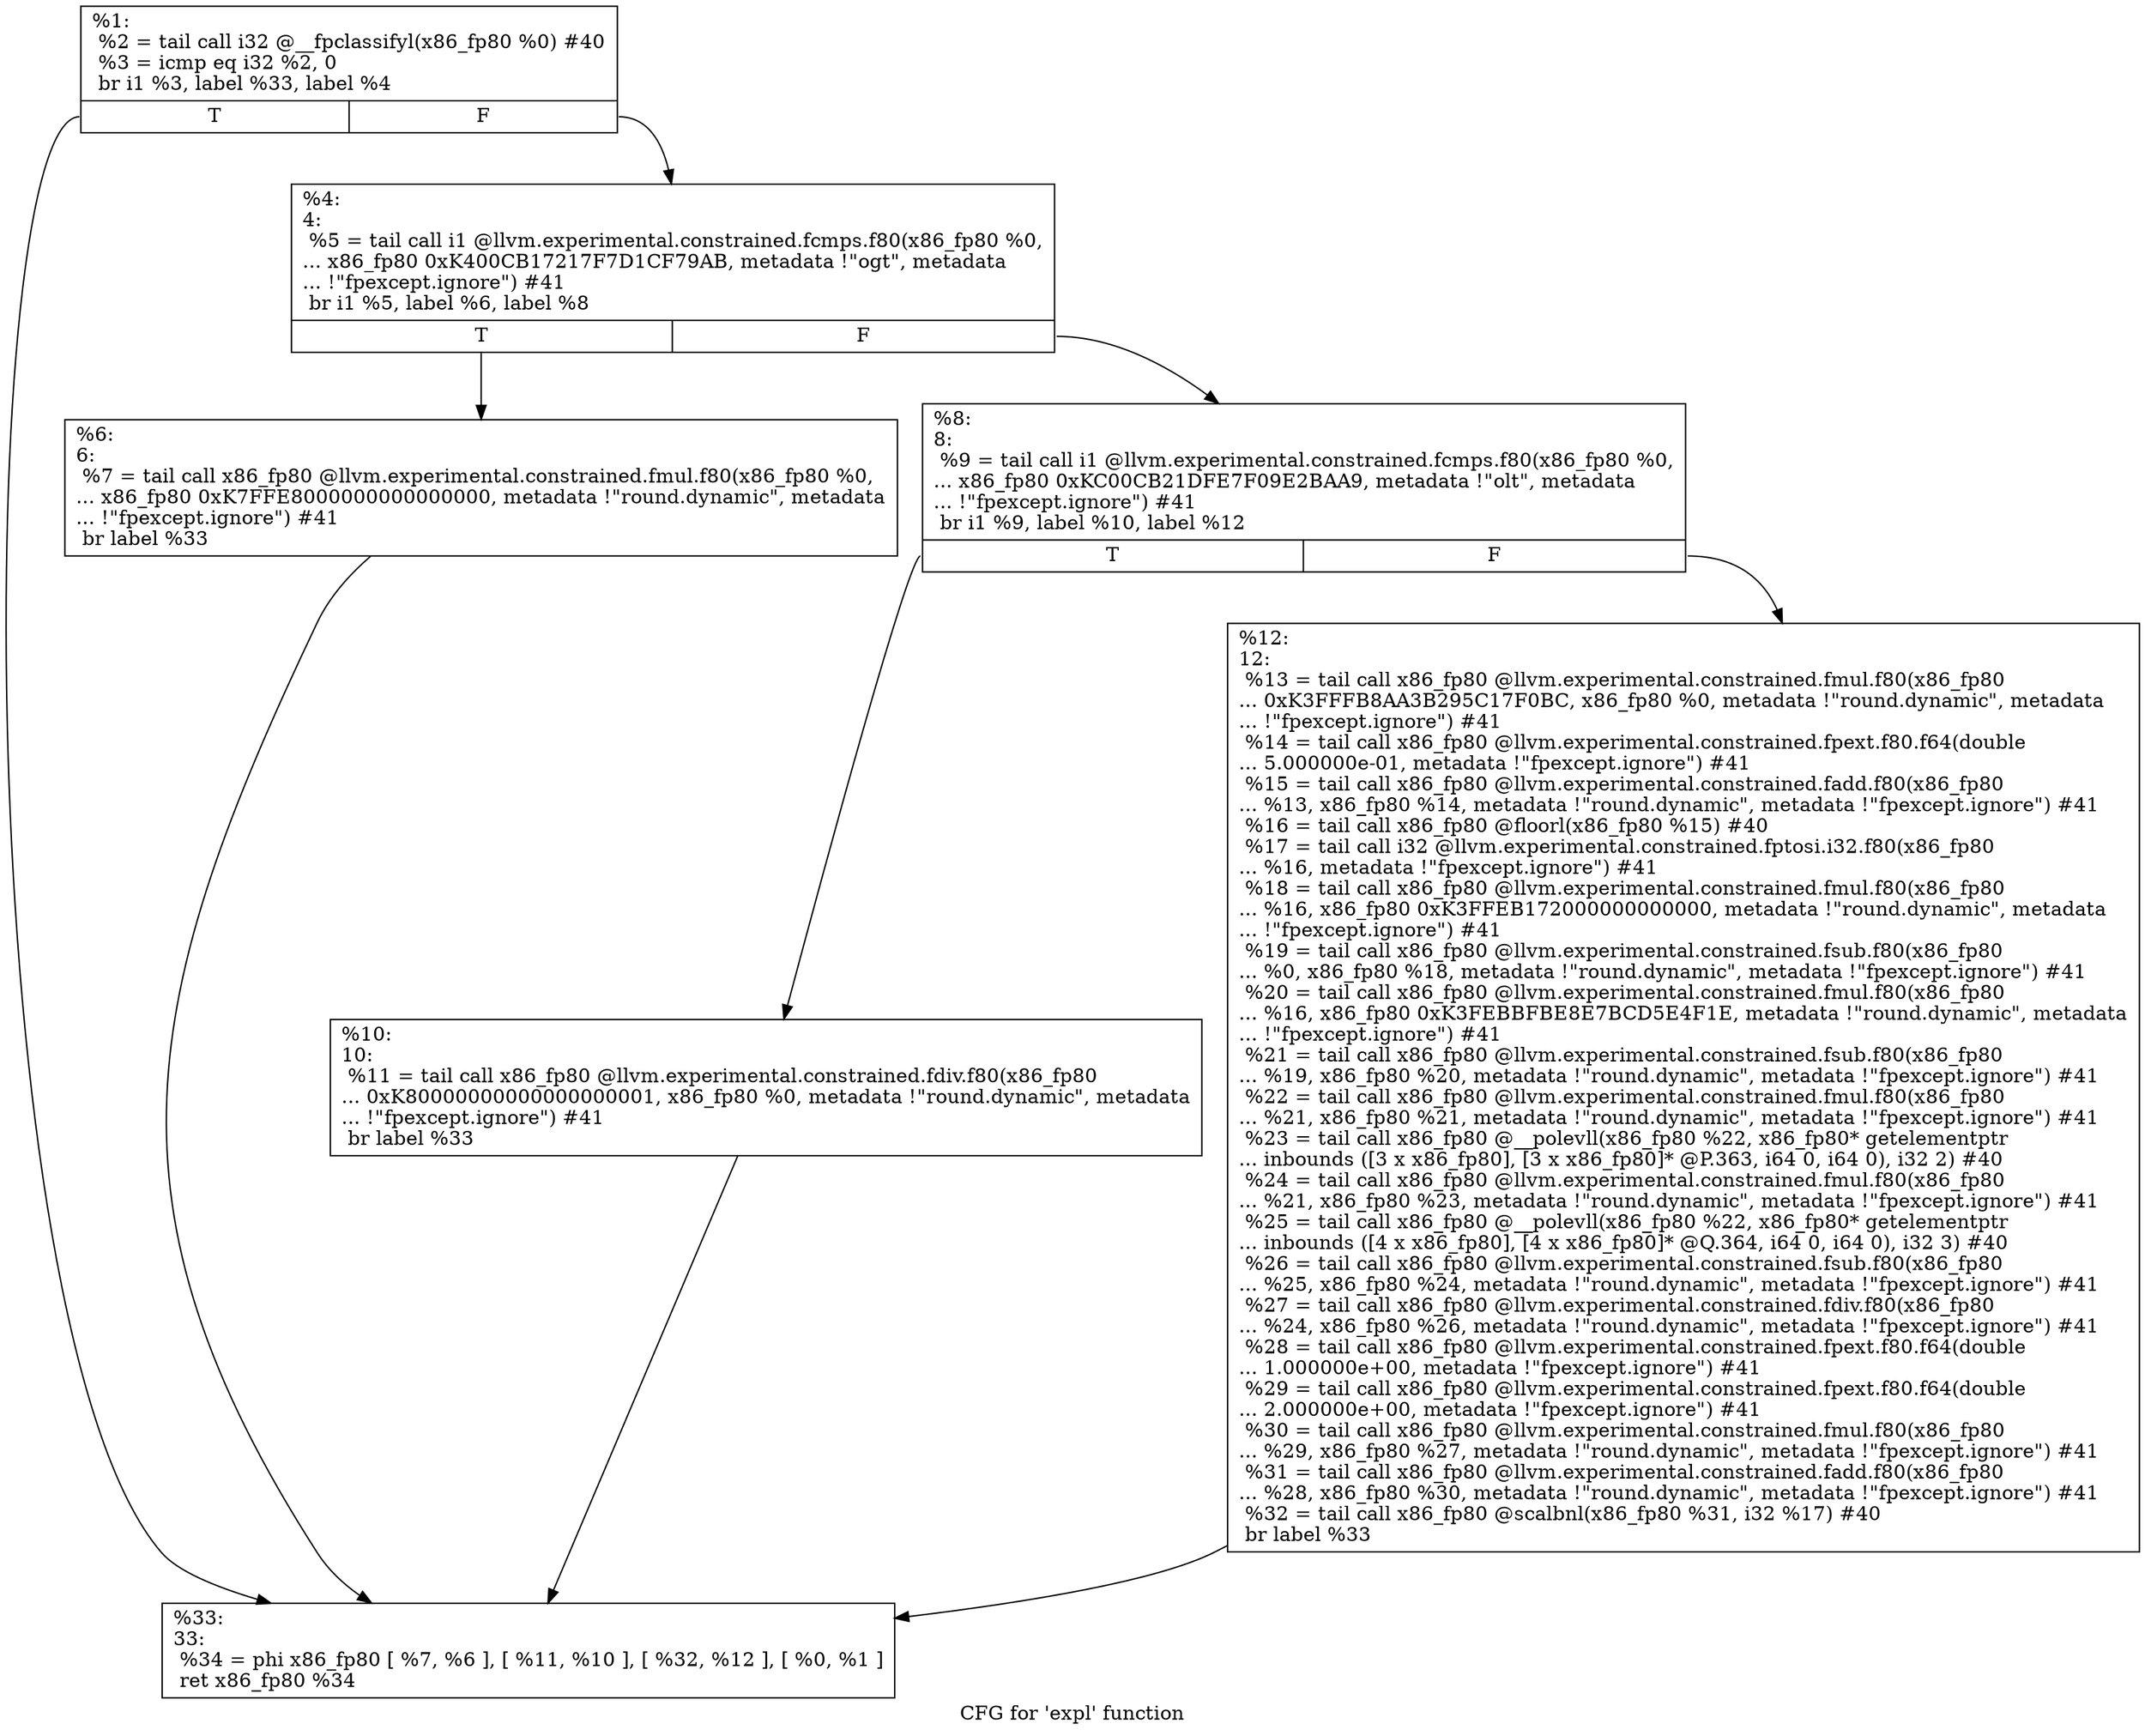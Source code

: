 digraph "CFG for 'expl' function" {
	label="CFG for 'expl' function";

	Node0x1b00040 [shape=record,label="{%1:\l  %2 = tail call i32 @__fpclassifyl(x86_fp80 %0) #40\l  %3 = icmp eq i32 %2, 0\l  br i1 %3, label %33, label %4\l|{<s0>T|<s1>F}}"];
	Node0x1b00040:s0 -> Node0x1b00220;
	Node0x1b00040:s1 -> Node0x1b00090;
	Node0x1b00090 [shape=record,label="{%4:\l4:                                                \l  %5 = tail call i1 @llvm.experimental.constrained.fcmps.f80(x86_fp80 %0,\l... x86_fp80 0xK400CB17217F7D1CF79AB, metadata !\"ogt\", metadata\l... !\"fpexcept.ignore\") #41\l  br i1 %5, label %6, label %8\l|{<s0>T|<s1>F}}"];
	Node0x1b00090:s0 -> Node0x1b000e0;
	Node0x1b00090:s1 -> Node0x1b00130;
	Node0x1b000e0 [shape=record,label="{%6:\l6:                                                \l  %7 = tail call x86_fp80 @llvm.experimental.constrained.fmul.f80(x86_fp80 %0,\l... x86_fp80 0xK7FFE8000000000000000, metadata !\"round.dynamic\", metadata\l... !\"fpexcept.ignore\") #41\l  br label %33\l}"];
	Node0x1b000e0 -> Node0x1b00220;
	Node0x1b00130 [shape=record,label="{%8:\l8:                                                \l  %9 = tail call i1 @llvm.experimental.constrained.fcmps.f80(x86_fp80 %0,\l... x86_fp80 0xKC00CB21DFE7F09E2BAA9, metadata !\"olt\", metadata\l... !\"fpexcept.ignore\") #41\l  br i1 %9, label %10, label %12\l|{<s0>T|<s1>F}}"];
	Node0x1b00130:s0 -> Node0x1b00180;
	Node0x1b00130:s1 -> Node0x1b001d0;
	Node0x1b00180 [shape=record,label="{%10:\l10:                                               \l  %11 = tail call x86_fp80 @llvm.experimental.constrained.fdiv.f80(x86_fp80\l... 0xK80000000000000000001, x86_fp80 %0, metadata !\"round.dynamic\", metadata\l... !\"fpexcept.ignore\") #41\l  br label %33\l}"];
	Node0x1b00180 -> Node0x1b00220;
	Node0x1b001d0 [shape=record,label="{%12:\l12:                                               \l  %13 = tail call x86_fp80 @llvm.experimental.constrained.fmul.f80(x86_fp80\l... 0xK3FFFB8AA3B295C17F0BC, x86_fp80 %0, metadata !\"round.dynamic\", metadata\l... !\"fpexcept.ignore\") #41\l  %14 = tail call x86_fp80 @llvm.experimental.constrained.fpext.f80.f64(double\l... 5.000000e-01, metadata !\"fpexcept.ignore\") #41\l  %15 = tail call x86_fp80 @llvm.experimental.constrained.fadd.f80(x86_fp80\l... %13, x86_fp80 %14, metadata !\"round.dynamic\", metadata !\"fpexcept.ignore\") #41\l  %16 = tail call x86_fp80 @floorl(x86_fp80 %15) #40\l  %17 = tail call i32 @llvm.experimental.constrained.fptosi.i32.f80(x86_fp80\l... %16, metadata !\"fpexcept.ignore\") #41\l  %18 = tail call x86_fp80 @llvm.experimental.constrained.fmul.f80(x86_fp80\l... %16, x86_fp80 0xK3FFEB172000000000000, metadata !\"round.dynamic\", metadata\l... !\"fpexcept.ignore\") #41\l  %19 = tail call x86_fp80 @llvm.experimental.constrained.fsub.f80(x86_fp80\l... %0, x86_fp80 %18, metadata !\"round.dynamic\", metadata !\"fpexcept.ignore\") #41\l  %20 = tail call x86_fp80 @llvm.experimental.constrained.fmul.f80(x86_fp80\l... %16, x86_fp80 0xK3FEBBFBE8E7BCD5E4F1E, metadata !\"round.dynamic\", metadata\l... !\"fpexcept.ignore\") #41\l  %21 = tail call x86_fp80 @llvm.experimental.constrained.fsub.f80(x86_fp80\l... %19, x86_fp80 %20, metadata !\"round.dynamic\", metadata !\"fpexcept.ignore\") #41\l  %22 = tail call x86_fp80 @llvm.experimental.constrained.fmul.f80(x86_fp80\l... %21, x86_fp80 %21, metadata !\"round.dynamic\", metadata !\"fpexcept.ignore\") #41\l  %23 = tail call x86_fp80 @__polevll(x86_fp80 %22, x86_fp80* getelementptr\l... inbounds ([3 x x86_fp80], [3 x x86_fp80]* @P.363, i64 0, i64 0), i32 2) #40\l  %24 = tail call x86_fp80 @llvm.experimental.constrained.fmul.f80(x86_fp80\l... %21, x86_fp80 %23, metadata !\"round.dynamic\", metadata !\"fpexcept.ignore\") #41\l  %25 = tail call x86_fp80 @__polevll(x86_fp80 %22, x86_fp80* getelementptr\l... inbounds ([4 x x86_fp80], [4 x x86_fp80]* @Q.364, i64 0, i64 0), i32 3) #40\l  %26 = tail call x86_fp80 @llvm.experimental.constrained.fsub.f80(x86_fp80\l... %25, x86_fp80 %24, metadata !\"round.dynamic\", metadata !\"fpexcept.ignore\") #41\l  %27 = tail call x86_fp80 @llvm.experimental.constrained.fdiv.f80(x86_fp80\l... %24, x86_fp80 %26, metadata !\"round.dynamic\", metadata !\"fpexcept.ignore\") #41\l  %28 = tail call x86_fp80 @llvm.experimental.constrained.fpext.f80.f64(double\l... 1.000000e+00, metadata !\"fpexcept.ignore\") #41\l  %29 = tail call x86_fp80 @llvm.experimental.constrained.fpext.f80.f64(double\l... 2.000000e+00, metadata !\"fpexcept.ignore\") #41\l  %30 = tail call x86_fp80 @llvm.experimental.constrained.fmul.f80(x86_fp80\l... %29, x86_fp80 %27, metadata !\"round.dynamic\", metadata !\"fpexcept.ignore\") #41\l  %31 = tail call x86_fp80 @llvm.experimental.constrained.fadd.f80(x86_fp80\l... %28, x86_fp80 %30, metadata !\"round.dynamic\", metadata !\"fpexcept.ignore\") #41\l  %32 = tail call x86_fp80 @scalbnl(x86_fp80 %31, i32 %17) #40\l  br label %33\l}"];
	Node0x1b001d0 -> Node0x1b00220;
	Node0x1b00220 [shape=record,label="{%33:\l33:                                               \l  %34 = phi x86_fp80 [ %7, %6 ], [ %11, %10 ], [ %32, %12 ], [ %0, %1 ]\l  ret x86_fp80 %34\l}"];
}
